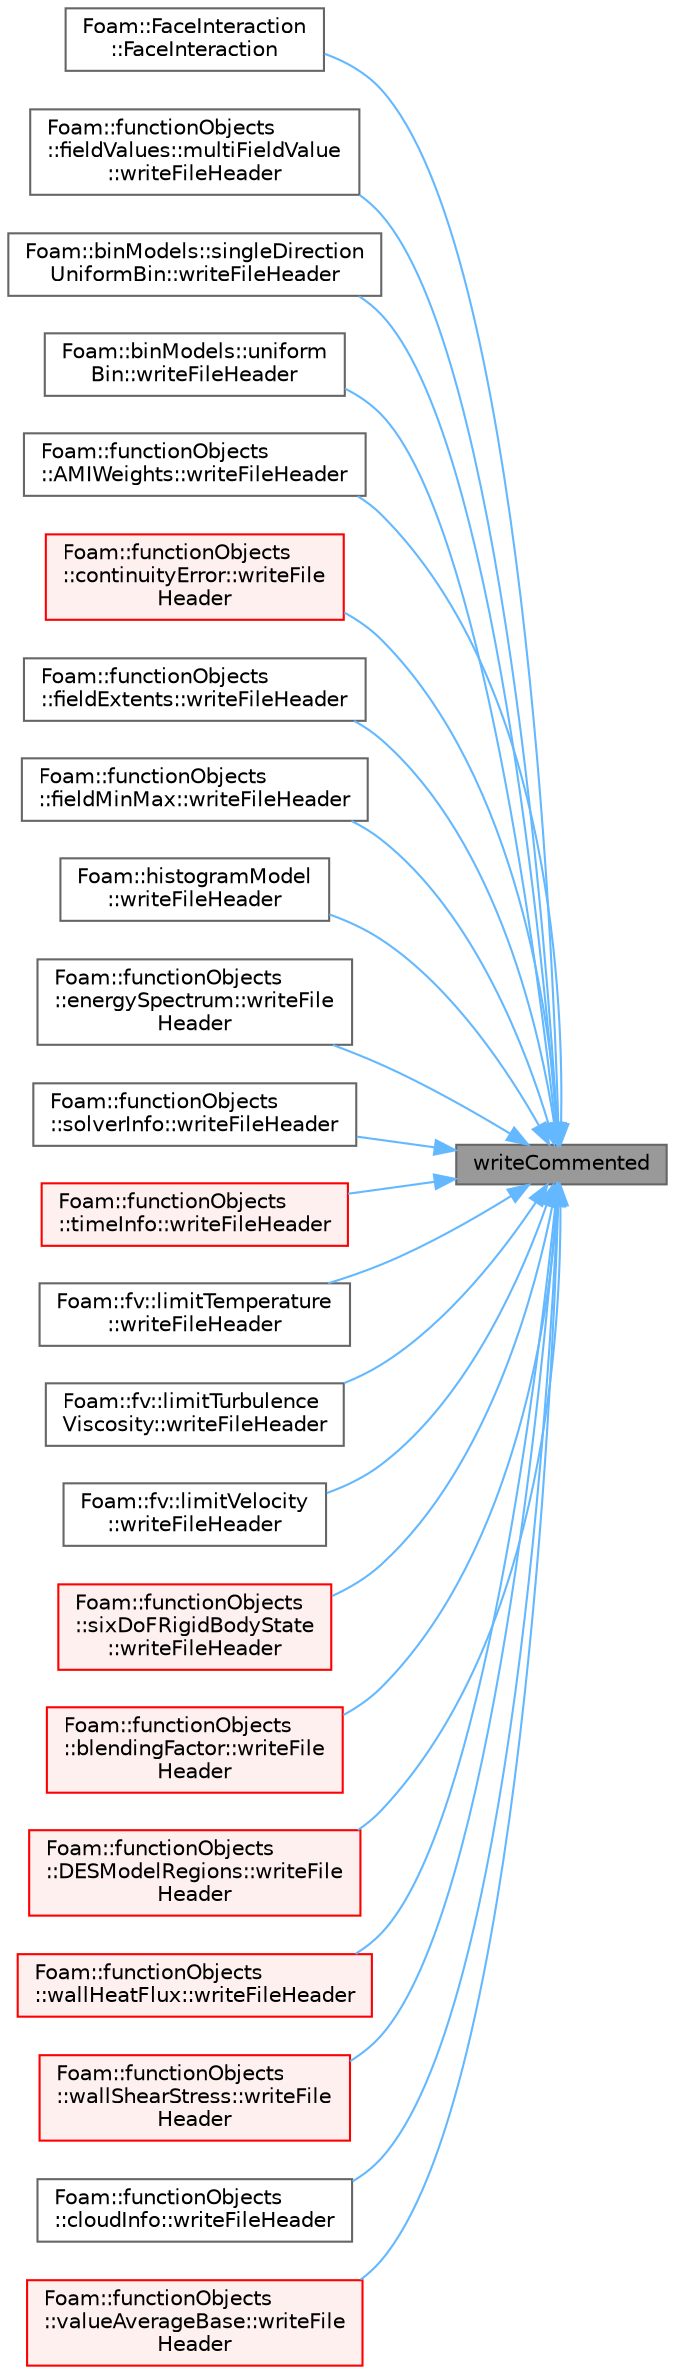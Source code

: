 digraph "writeCommented"
{
 // LATEX_PDF_SIZE
  bgcolor="transparent";
  edge [fontname=Helvetica,fontsize=10,labelfontname=Helvetica,labelfontsize=10];
  node [fontname=Helvetica,fontsize=10,shape=box,height=0.2,width=0.4];
  rankdir="RL";
  Node1 [id="Node000001",label="writeCommented",height=0.2,width=0.4,color="gray40", fillcolor="grey60", style="filled", fontcolor="black",tooltip=" "];
  Node1 -> Node2 [id="edge1_Node000001_Node000002",dir="back",color="steelblue1",style="solid",tooltip=" "];
  Node2 [id="Node000002",label="Foam::FaceInteraction\l::FaceInteraction",height=0.2,width=0.4,color="grey40", fillcolor="white", style="filled",URL="$classFoam_1_1FaceInteraction.html#a4206256f714bf4b175d0acfc07c169d5",tooltip=" "];
  Node1 -> Node3 [id="edge2_Node000001_Node000003",dir="back",color="steelblue1",style="solid",tooltip=" "];
  Node3 [id="Node000003",label="Foam::functionObjects\l::fieldValues::multiFieldValue\l::writeFileHeader",height=0.2,width=0.4,color="grey40", fillcolor="white", style="filled",URL="$classFoam_1_1functionObjects_1_1fieldValues_1_1multiFieldValue.html#a89f26d67ab8aec9b21c8608d24fd3dea",tooltip=" "];
  Node1 -> Node4 [id="edge3_Node000001_Node000004",dir="back",color="steelblue1",style="solid",tooltip=" "];
  Node4 [id="Node000004",label="Foam::binModels::singleDirection\lUniformBin::writeFileHeader",height=0.2,width=0.4,color="grey40", fillcolor="white", style="filled",URL="$classFoam_1_1binModels_1_1singleDirectionUniformBin.html#a3341ab9b410adf22bbfab33e7b199a7f",tooltip=" "];
  Node1 -> Node5 [id="edge4_Node000001_Node000005",dir="back",color="steelblue1",style="solid",tooltip=" "];
  Node5 [id="Node000005",label="Foam::binModels::uniform\lBin::writeFileHeader",height=0.2,width=0.4,color="grey40", fillcolor="white", style="filled",URL="$classFoam_1_1binModels_1_1uniformBin.html#a3341ab9b410adf22bbfab33e7b199a7f",tooltip=" "];
  Node1 -> Node6 [id="edge5_Node000001_Node000006",dir="back",color="steelblue1",style="solid",tooltip=" "];
  Node6 [id="Node000006",label="Foam::functionObjects\l::AMIWeights::writeFileHeader",height=0.2,width=0.4,color="grey40", fillcolor="white", style="filled",URL="$classFoam_1_1functionObjects_1_1AMIWeights.html#ad0c7a238f021a605e38a115efbb20aa3",tooltip=" "];
  Node1 -> Node7 [id="edge6_Node000001_Node000007",dir="back",color="steelblue1",style="solid",tooltip=" "];
  Node7 [id="Node000007",label="Foam::functionObjects\l::continuityError::writeFile\lHeader",height=0.2,width=0.4,color="red", fillcolor="#FFF0F0", style="filled",URL="$classFoam_1_1functionObjects_1_1continuityError.html#ad0c7a238f021a605e38a115efbb20aa3",tooltip=" "];
  Node1 -> Node9 [id="edge7_Node000001_Node000009",dir="back",color="steelblue1",style="solid",tooltip=" "];
  Node9 [id="Node000009",label="Foam::functionObjects\l::fieldExtents::writeFileHeader",height=0.2,width=0.4,color="grey40", fillcolor="white", style="filled",URL="$classFoam_1_1functionObjects_1_1fieldExtents.html#ad0c7a238f021a605e38a115efbb20aa3",tooltip=" "];
  Node1 -> Node10 [id="edge8_Node000001_Node000010",dir="back",color="steelblue1",style="solid",tooltip=" "];
  Node10 [id="Node000010",label="Foam::functionObjects\l::fieldMinMax::writeFileHeader",height=0.2,width=0.4,color="grey40", fillcolor="white", style="filled",URL="$classFoam_1_1functionObjects_1_1fieldMinMax.html#ad0c7a238f021a605e38a115efbb20aa3",tooltip=" "];
  Node1 -> Node11 [id="edge9_Node000001_Node000011",dir="back",color="steelblue1",style="solid",tooltip=" "];
  Node11 [id="Node000011",label="Foam::histogramModel\l::writeFileHeader",height=0.2,width=0.4,color="grey40", fillcolor="white", style="filled",URL="$classFoam_1_1histogramModel.html#ad0c7a238f021a605e38a115efbb20aa3",tooltip=" "];
  Node1 -> Node12 [id="edge10_Node000001_Node000012",dir="back",color="steelblue1",style="solid",tooltip=" "];
  Node12 [id="Node000012",label="Foam::functionObjects\l::energySpectrum::writeFile\lHeader",height=0.2,width=0.4,color="grey40", fillcolor="white", style="filled",URL="$classFoam_1_1functionObjects_1_1energySpectrum.html#ad0c7a238f021a605e38a115efbb20aa3",tooltip=" "];
  Node1 -> Node13 [id="edge11_Node000001_Node000013",dir="back",color="steelblue1",style="solid",tooltip=" "];
  Node13 [id="Node000013",label="Foam::functionObjects\l::solverInfo::writeFileHeader",height=0.2,width=0.4,color="grey40", fillcolor="white", style="filled",URL="$classFoam_1_1functionObjects_1_1solverInfo.html#ad0c7a238f021a605e38a115efbb20aa3",tooltip=" "];
  Node1 -> Node14 [id="edge12_Node000001_Node000014",dir="back",color="steelblue1",style="solid",tooltip=" "];
  Node14 [id="Node000014",label="Foam::functionObjects\l::timeInfo::writeFileHeader",height=0.2,width=0.4,color="red", fillcolor="#FFF0F0", style="filled",URL="$classFoam_1_1functionObjects_1_1timeInfo.html#ad0c7a238f021a605e38a115efbb20aa3",tooltip=" "];
  Node1 -> Node16 [id="edge13_Node000001_Node000016",dir="back",color="steelblue1",style="solid",tooltip=" "];
  Node16 [id="Node000016",label="Foam::fv::limitTemperature\l::writeFileHeader",height=0.2,width=0.4,color="grey40", fillcolor="white", style="filled",URL="$classFoam_1_1fv_1_1limitTemperature.html#ad0c7a238f021a605e38a115efbb20aa3",tooltip=" "];
  Node1 -> Node17 [id="edge14_Node000001_Node000017",dir="back",color="steelblue1",style="solid",tooltip=" "];
  Node17 [id="Node000017",label="Foam::fv::limitTurbulence\lViscosity::writeFileHeader",height=0.2,width=0.4,color="grey40", fillcolor="white", style="filled",URL="$classFoam_1_1fv_1_1limitTurbulenceViscosity.html#ad0c7a238f021a605e38a115efbb20aa3",tooltip=" "];
  Node1 -> Node18 [id="edge15_Node000001_Node000018",dir="back",color="steelblue1",style="solid",tooltip=" "];
  Node18 [id="Node000018",label="Foam::fv::limitVelocity\l::writeFileHeader",height=0.2,width=0.4,color="grey40", fillcolor="white", style="filled",URL="$classFoam_1_1fv_1_1limitVelocity.html#ad0c7a238f021a605e38a115efbb20aa3",tooltip=" "];
  Node1 -> Node19 [id="edge16_Node000001_Node000019",dir="back",color="steelblue1",style="solid",tooltip=" "];
  Node19 [id="Node000019",label="Foam::functionObjects\l::sixDoFRigidBodyState\l::writeFileHeader",height=0.2,width=0.4,color="red", fillcolor="#FFF0F0", style="filled",URL="$classFoam_1_1functionObjects_1_1sixDoFRigidBodyState.html#ad0c7a238f021a605e38a115efbb20aa3",tooltip=" "];
  Node1 -> Node21 [id="edge17_Node000001_Node000021",dir="back",color="steelblue1",style="solid",tooltip=" "];
  Node21 [id="Node000021",label="Foam::functionObjects\l::blendingFactor::writeFile\lHeader",height=0.2,width=0.4,color="red", fillcolor="#FFF0F0", style="filled",URL="$classFoam_1_1functionObjects_1_1blendingFactor.html#aa1e7882ccae3effc2bbdfaf436d64432",tooltip=" "];
  Node1 -> Node23 [id="edge18_Node000001_Node000023",dir="back",color="steelblue1",style="solid",tooltip=" "];
  Node23 [id="Node000023",label="Foam::functionObjects\l::DESModelRegions::writeFile\lHeader",height=0.2,width=0.4,color="red", fillcolor="#FFF0F0", style="filled",URL="$classFoam_1_1functionObjects_1_1DESModelRegions.html#aa1e7882ccae3effc2bbdfaf436d64432",tooltip=" "];
  Node1 -> Node25 [id="edge19_Node000001_Node000025",dir="back",color="steelblue1",style="solid",tooltip=" "];
  Node25 [id="Node000025",label="Foam::functionObjects\l::wallHeatFlux::writeFileHeader",height=0.2,width=0.4,color="red", fillcolor="#FFF0F0", style="filled",URL="$classFoam_1_1functionObjects_1_1wallHeatFlux.html#aa1e7882ccae3effc2bbdfaf436d64432",tooltip=" "];
  Node1 -> Node27 [id="edge20_Node000001_Node000027",dir="back",color="steelblue1",style="solid",tooltip=" "];
  Node27 [id="Node000027",label="Foam::functionObjects\l::wallShearStress::writeFile\lHeader",height=0.2,width=0.4,color="red", fillcolor="#FFF0F0", style="filled",URL="$classFoam_1_1functionObjects_1_1wallShearStress.html#aa1e7882ccae3effc2bbdfaf436d64432",tooltip=" "];
  Node1 -> Node29 [id="edge21_Node000001_Node000029",dir="back",color="steelblue1",style="solid",tooltip=" "];
  Node29 [id="Node000029",label="Foam::functionObjects\l::cloudInfo::writeFileHeader",height=0.2,width=0.4,color="grey40", fillcolor="white", style="filled",URL="$classFoam_1_1functionObjects_1_1cloudInfo.html#aa1e7882ccae3effc2bbdfaf436d64432",tooltip=" "];
  Node1 -> Node30 [id="edge22_Node000001_Node000030",dir="back",color="steelblue1",style="solid",tooltip=" "];
  Node30 [id="Node000030",label="Foam::functionObjects\l::valueAverageBase::writeFile\lHeader",height=0.2,width=0.4,color="red", fillcolor="#FFF0F0", style="filled",URL="$classFoam_1_1functionObjects_1_1valueAverageBase.html#aa1e7882ccae3effc2bbdfaf436d64432",tooltip=" "];
}
